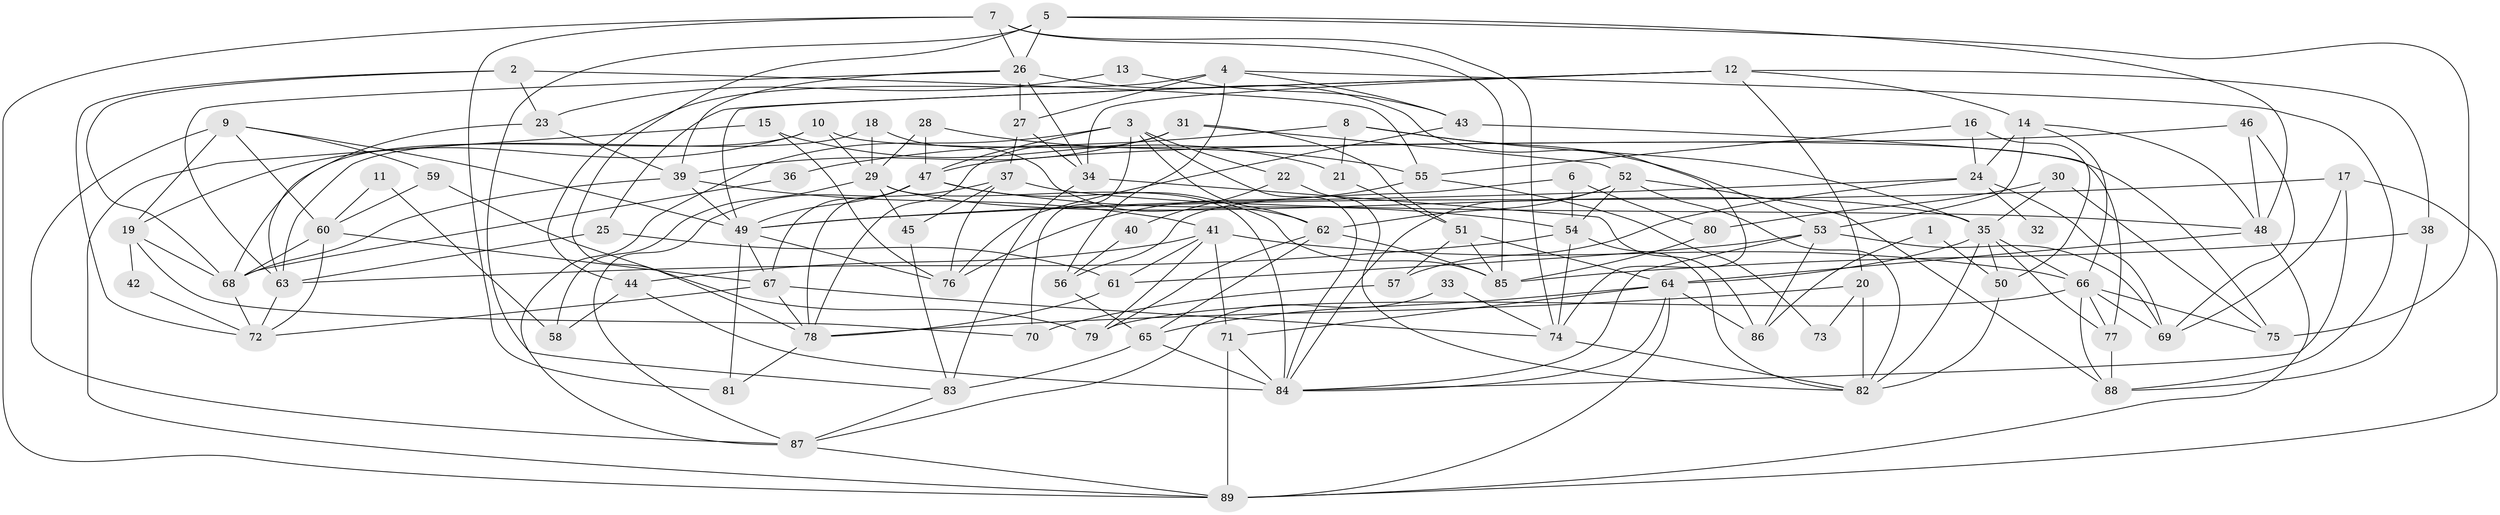// original degree distribution, {8: 0.023622047244094488, 3: 0.2992125984251969, 2: 0.15748031496062992, 4: 0.1889763779527559, 5: 0.18110236220472442, 6: 0.11023622047244094, 7: 0.03937007874015748}
// Generated by graph-tools (version 1.1) at 2025/37/03/04/25 23:37:11]
// undirected, 89 vertices, 206 edges
graph export_dot {
  node [color=gray90,style=filled];
  1;
  2;
  3;
  4;
  5;
  6;
  7;
  8;
  9;
  10;
  11;
  12;
  13;
  14;
  15;
  16;
  17;
  18;
  19;
  20;
  21;
  22;
  23;
  24;
  25;
  26;
  27;
  28;
  29;
  30;
  31;
  32;
  33;
  34;
  35;
  36;
  37;
  38;
  39;
  40;
  41;
  42;
  43;
  44;
  45;
  46;
  47;
  48;
  49;
  50;
  51;
  52;
  53;
  54;
  55;
  56;
  57;
  58;
  59;
  60;
  61;
  62;
  63;
  64;
  65;
  66;
  67;
  68;
  69;
  70;
  71;
  72;
  73;
  74;
  75;
  76;
  77;
  78;
  79;
  80;
  81;
  82;
  83;
  84;
  85;
  86;
  87;
  88;
  89;
  1 -- 50 [weight=1.0];
  1 -- 86 [weight=1.0];
  2 -- 23 [weight=1.0];
  2 -- 55 [weight=1.0];
  2 -- 68 [weight=2.0];
  2 -- 72 [weight=1.0];
  3 -- 22 [weight=1.0];
  3 -- 47 [weight=1.0];
  3 -- 62 [weight=1.0];
  3 -- 70 [weight=1.0];
  3 -- 84 [weight=1.0];
  3 -- 87 [weight=1.0];
  4 -- 27 [weight=1.0];
  4 -- 43 [weight=1.0];
  4 -- 44 [weight=1.0];
  4 -- 56 [weight=1.0];
  4 -- 88 [weight=1.0];
  5 -- 26 [weight=1.0];
  5 -- 48 [weight=1.0];
  5 -- 75 [weight=1.0];
  5 -- 78 [weight=1.0];
  5 -- 83 [weight=1.0];
  6 -- 54 [weight=1.0];
  6 -- 56 [weight=1.0];
  6 -- 80 [weight=1.0];
  7 -- 26 [weight=1.0];
  7 -- 74 [weight=1.0];
  7 -- 81 [weight=1.0];
  7 -- 85 [weight=1.0];
  7 -- 89 [weight=1.0];
  8 -- 21 [weight=1.0];
  8 -- 35 [weight=1.0];
  8 -- 36 [weight=1.0];
  8 -- 53 [weight=1.0];
  9 -- 19 [weight=1.0];
  9 -- 49 [weight=1.0];
  9 -- 59 [weight=1.0];
  9 -- 60 [weight=1.0];
  9 -- 87 [weight=1.0];
  10 -- 19 [weight=1.0];
  10 -- 29 [weight=1.0];
  10 -- 68 [weight=1.0];
  10 -- 75 [weight=1.0];
  11 -- 58 [weight=1.0];
  11 -- 60 [weight=1.0];
  12 -- 14 [weight=1.0];
  12 -- 20 [weight=1.0];
  12 -- 25 [weight=1.0];
  12 -- 34 [weight=1.0];
  12 -- 38 [weight=1.0];
  12 -- 49 [weight=1.0];
  13 -- 23 [weight=1.0];
  13 -- 43 [weight=1.0];
  14 -- 24 [weight=1.0];
  14 -- 48 [weight=1.0];
  14 -- 53 [weight=1.0];
  14 -- 66 [weight=1.0];
  15 -- 21 [weight=1.0];
  15 -- 76 [weight=1.0];
  15 -- 89 [weight=1.0];
  16 -- 24 [weight=1.0];
  16 -- 50 [weight=1.0];
  16 -- 55 [weight=1.0];
  17 -- 49 [weight=1.0];
  17 -- 69 [weight=1.0];
  17 -- 84 [weight=1.0];
  17 -- 89 [weight=1.0];
  18 -- 29 [weight=1.0];
  18 -- 62 [weight=1.0];
  18 -- 63 [weight=1.0];
  19 -- 42 [weight=1.0];
  19 -- 68 [weight=1.0];
  19 -- 70 [weight=1.0];
  20 -- 73 [weight=1.0];
  20 -- 78 [weight=1.0];
  20 -- 82 [weight=2.0];
  21 -- 51 [weight=1.0];
  22 -- 40 [weight=1.0];
  22 -- 82 [weight=1.0];
  23 -- 39 [weight=1.0];
  23 -- 63 [weight=1.0];
  24 -- 32 [weight=2.0];
  24 -- 49 [weight=1.0];
  24 -- 57 [weight=1.0];
  24 -- 69 [weight=1.0];
  25 -- 61 [weight=1.0];
  25 -- 63 [weight=1.0];
  26 -- 27 [weight=1.0];
  26 -- 34 [weight=1.0];
  26 -- 39 [weight=1.0];
  26 -- 63 [weight=1.0];
  26 -- 74 [weight=1.0];
  27 -- 34 [weight=1.0];
  27 -- 37 [weight=1.0];
  28 -- 29 [weight=1.0];
  28 -- 47 [weight=1.0];
  28 -- 55 [weight=1.0];
  29 -- 35 [weight=1.0];
  29 -- 45 [weight=1.0];
  29 -- 58 [weight=1.0];
  29 -- 84 [weight=1.0];
  30 -- 35 [weight=1.0];
  30 -- 75 [weight=1.0];
  30 -- 80 [weight=1.0];
  31 -- 39 [weight=1.0];
  31 -- 51 [weight=1.0];
  31 -- 52 [weight=1.0];
  31 -- 78 [weight=1.0];
  33 -- 74 [weight=1.0];
  33 -- 87 [weight=1.0];
  34 -- 83 [weight=1.0];
  34 -- 86 [weight=1.0];
  35 -- 50 [weight=1.0];
  35 -- 64 [weight=1.0];
  35 -- 66 [weight=1.0];
  35 -- 77 [weight=1.0];
  35 -- 82 [weight=1.0];
  36 -- 68 [weight=1.0];
  37 -- 45 [weight=1.0];
  37 -- 48 [weight=2.0];
  37 -- 76 [weight=1.0];
  37 -- 87 [weight=1.0];
  38 -- 85 [weight=1.0];
  38 -- 88 [weight=1.0];
  39 -- 41 [weight=1.0];
  39 -- 49 [weight=1.0];
  39 -- 68 [weight=1.0];
  40 -- 56 [weight=1.0];
  41 -- 44 [weight=1.0];
  41 -- 61 [weight=1.0];
  41 -- 66 [weight=2.0];
  41 -- 71 [weight=1.0];
  41 -- 79 [weight=1.0];
  42 -- 72 [weight=1.0];
  43 -- 76 [weight=1.0];
  43 -- 77 [weight=1.0];
  44 -- 58 [weight=1.0];
  44 -- 84 [weight=2.0];
  45 -- 83 [weight=1.0];
  46 -- 47 [weight=1.0];
  46 -- 48 [weight=1.0];
  46 -- 69 [weight=1.0];
  47 -- 49 [weight=1.0];
  47 -- 54 [weight=1.0];
  47 -- 67 [weight=1.0];
  47 -- 78 [weight=1.0];
  47 -- 85 [weight=1.0];
  48 -- 64 [weight=1.0];
  48 -- 89 [weight=1.0];
  49 -- 67 [weight=1.0];
  49 -- 76 [weight=1.0];
  49 -- 81 [weight=1.0];
  50 -- 82 [weight=1.0];
  51 -- 57 [weight=1.0];
  51 -- 64 [weight=1.0];
  51 -- 85 [weight=1.0];
  52 -- 54 [weight=1.0];
  52 -- 62 [weight=1.0];
  52 -- 82 [weight=1.0];
  52 -- 84 [weight=1.0];
  52 -- 88 [weight=1.0];
  53 -- 61 [weight=1.0];
  53 -- 69 [weight=1.0];
  53 -- 84 [weight=1.0];
  53 -- 86 [weight=1.0];
  54 -- 63 [weight=1.0];
  54 -- 74 [weight=1.0];
  54 -- 82 [weight=1.0];
  55 -- 73 [weight=1.0];
  55 -- 76 [weight=1.0];
  56 -- 65 [weight=1.0];
  57 -- 70 [weight=1.0];
  59 -- 60 [weight=1.0];
  59 -- 79 [weight=1.0];
  60 -- 67 [weight=1.0];
  60 -- 68 [weight=2.0];
  60 -- 72 [weight=1.0];
  61 -- 78 [weight=1.0];
  62 -- 65 [weight=1.0];
  62 -- 79 [weight=1.0];
  62 -- 85 [weight=1.0];
  63 -- 72 [weight=1.0];
  64 -- 65 [weight=1.0];
  64 -- 71 [weight=1.0];
  64 -- 84 [weight=1.0];
  64 -- 86 [weight=1.0];
  64 -- 89 [weight=1.0];
  65 -- 83 [weight=2.0];
  65 -- 84 [weight=1.0];
  66 -- 69 [weight=1.0];
  66 -- 75 [weight=1.0];
  66 -- 77 [weight=1.0];
  66 -- 79 [weight=2.0];
  66 -- 88 [weight=1.0];
  67 -- 72 [weight=1.0];
  67 -- 74 [weight=1.0];
  67 -- 78 [weight=1.0];
  68 -- 72 [weight=1.0];
  71 -- 84 [weight=1.0];
  71 -- 89 [weight=1.0];
  74 -- 82 [weight=1.0];
  77 -- 88 [weight=1.0];
  78 -- 81 [weight=1.0];
  80 -- 85 [weight=1.0];
  83 -- 87 [weight=1.0];
  87 -- 89 [weight=1.0];
}
